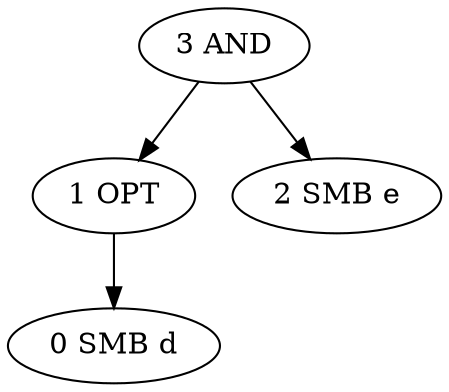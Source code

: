 digraph lalrc
{
    3 [label="3 AND"];
    1 [label="1 OPT"];
    0 [label="0 SMB d"];
    2 [label="2 SMB e"];

    3 -> 1;
    3 -> 2;
    1 -> 0;
}
